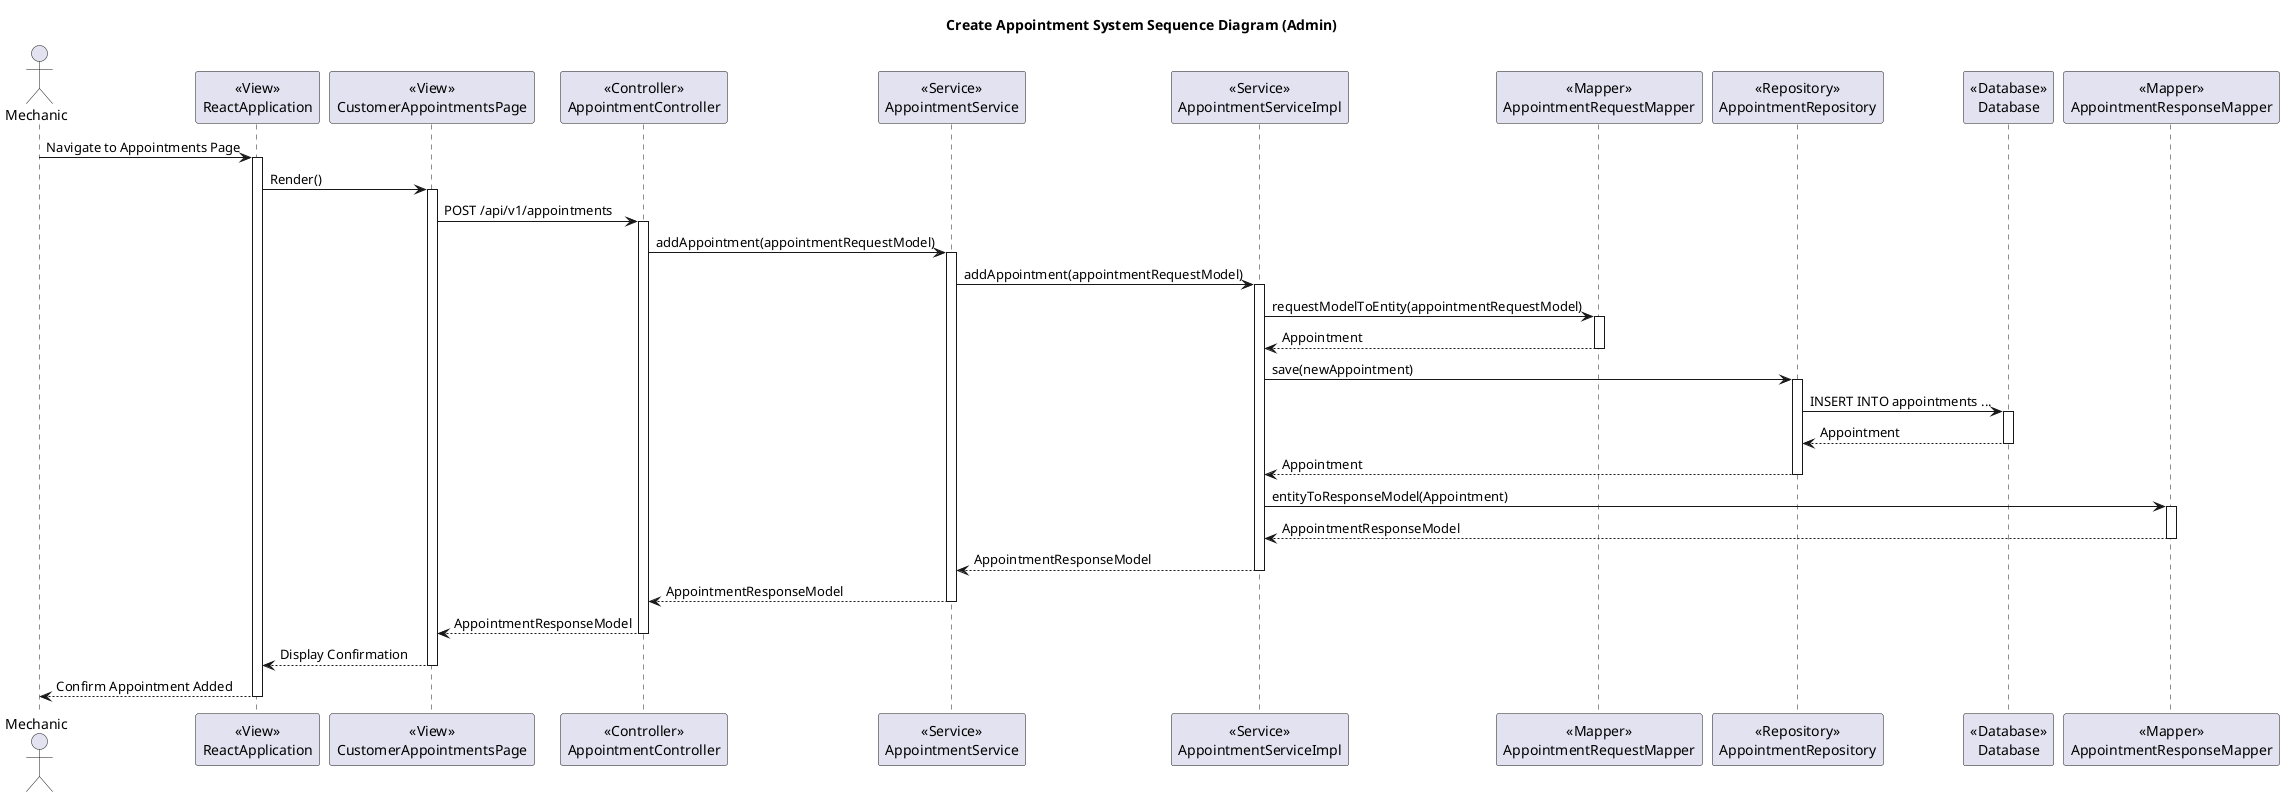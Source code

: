 @startuml
title Create Appointment System Sequence Diagram (Admin)

actor Mechanic

participant ReactApplication as "<<View>>\nReactApplication"
participant CustomerAppointmentsPage as "<<View>>\nCustomerAppointmentsPage"
participant AppointmentController as "<<Controller>>\nAppointmentController"
participant AppointmentService as "<<Service>>\nAppointmentService"
participant AppointmentServiceImpl as "<<Service>>\nAppointmentServiceImpl"
participant AppointmentRequestMapper as "<<Mapper>>\nAppointmentRequestMapper"
participant AppointmentRepository as "<<Repository>>\nAppointmentRepository"
participant Database as "<<Database>>\nDatabase"
participant AppointmentResponseMapper as "<<Mapper>>\nAppointmentResponseMapper"

Mechanic -> ReactApplication: Navigate to Appointments Page
activate ReactApplication

ReactApplication -> CustomerAppointmentsPage: Render()
activate CustomerAppointmentsPage

CustomerAppointmentsPage -> AppointmentController: POST /api/v1/appointments
activate AppointmentController

AppointmentController -> AppointmentService: addAppointment(appointmentRequestModel)
activate AppointmentService

AppointmentService -> AppointmentServiceImpl: addAppointment(appointmentRequestModel)
activate AppointmentServiceImpl

AppointmentServiceImpl -> AppointmentRequestMapper: requestModelToEntity(appointmentRequestModel)
activate AppointmentRequestMapper

AppointmentRequestMapper --> AppointmentServiceImpl: Appointment
deactivate AppointmentRequestMapper

AppointmentServiceImpl -> AppointmentRepository: save(newAppointment)
activate AppointmentRepository

AppointmentRepository -> Database: INSERT INTO appointments ...
activate Database

Database --> AppointmentRepository: Appointment
deactivate Database

AppointmentRepository --> AppointmentServiceImpl: Appointment
deactivate AppointmentRepository

AppointmentServiceImpl -> AppointmentResponseMapper: entityToResponseModel(Appointment)
activate AppointmentResponseMapper

AppointmentResponseMapper --> AppointmentServiceImpl: AppointmentResponseModel
deactivate AppointmentResponseMapper

AppointmentServiceImpl --> AppointmentService: AppointmentResponseModel
deactivate AppointmentServiceImpl

AppointmentService --> AppointmentController: AppointmentResponseModel
deactivate AppointmentService

AppointmentController --> CustomerAppointmentsPage: AppointmentResponseModel
deactivate AppointmentController

CustomerAppointmentsPage --> ReactApplication: Display Confirmation
deactivate CustomerAppointmentsPage

ReactApplication --> Mechanic: Confirm Appointment Added
deactivate ReactApplication

@enduml
